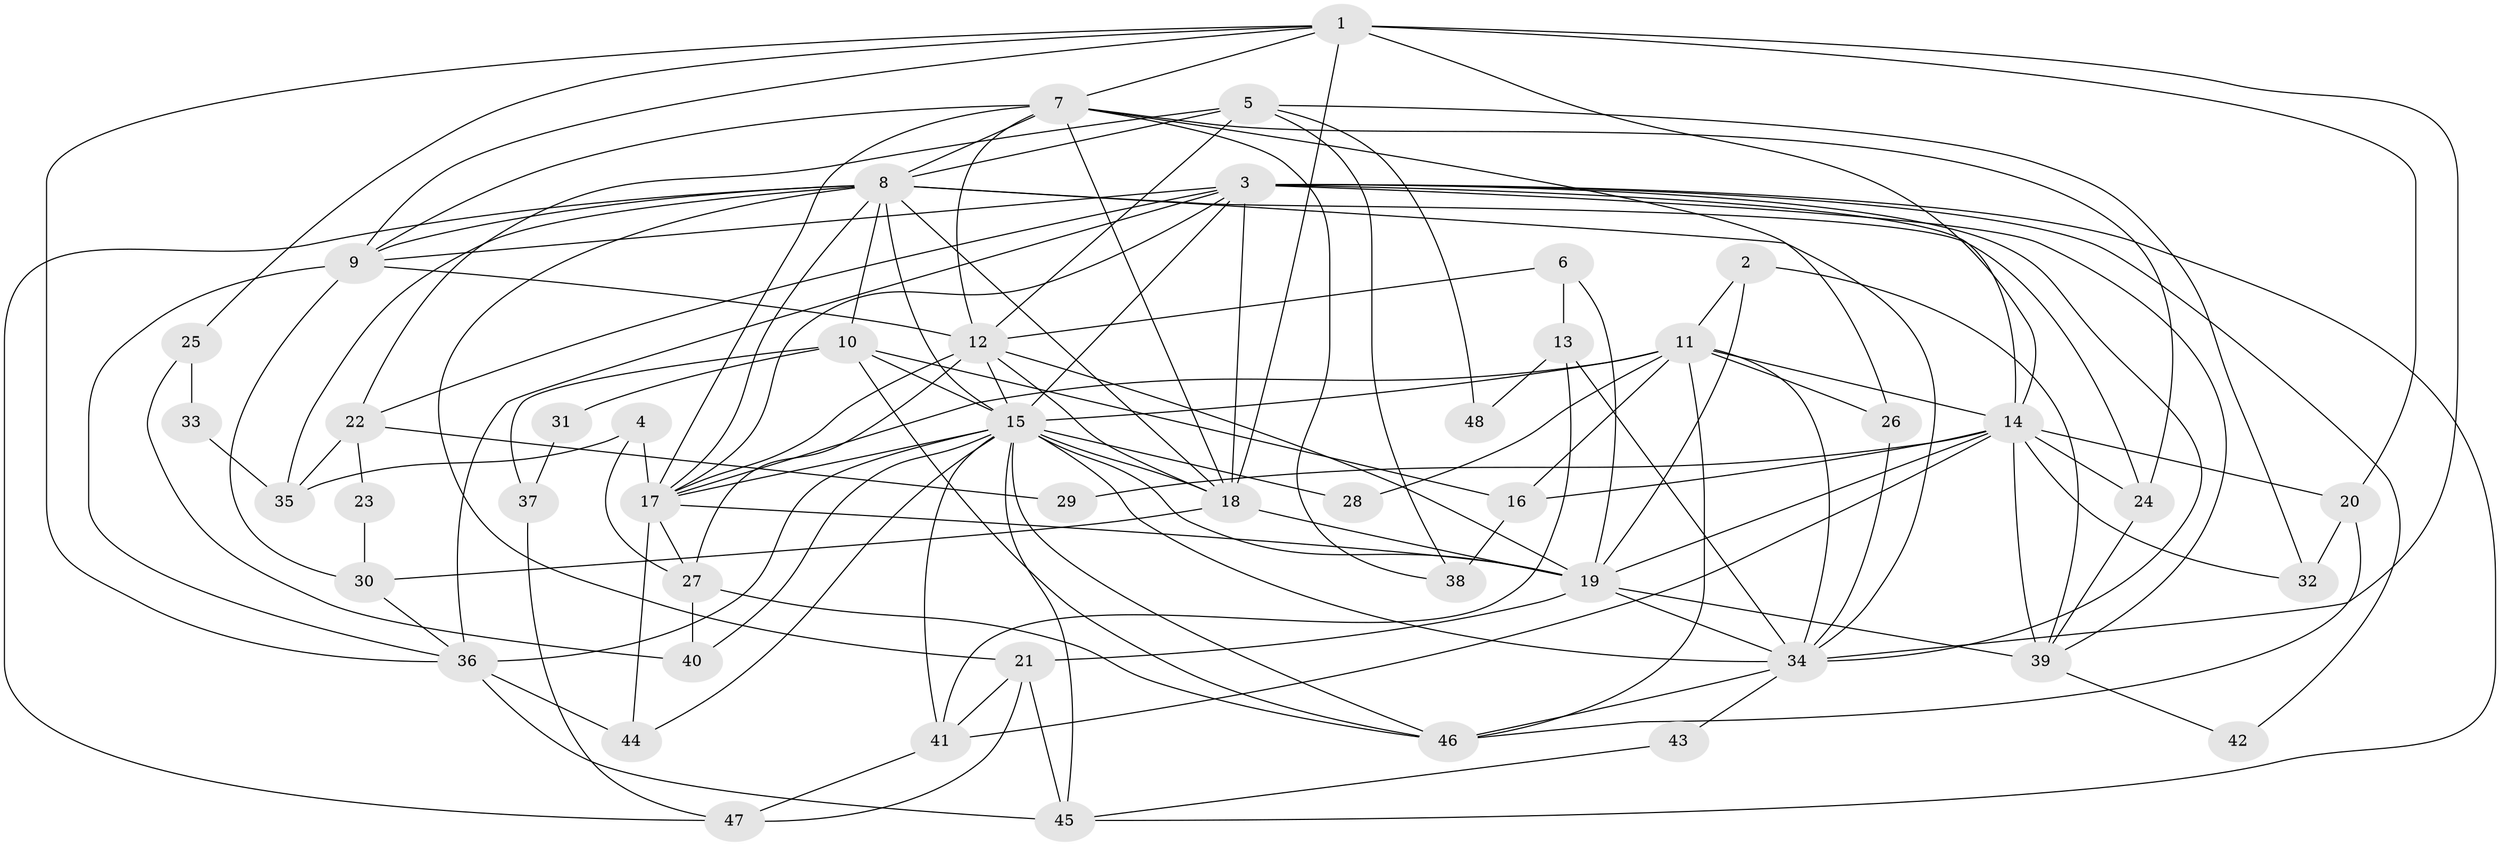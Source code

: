 // original degree distribution, {6: 0.10416666666666667, 5: 0.15625, 4: 0.2708333333333333, 3: 0.3020833333333333, 7: 0.041666666666666664, 8: 0.010416666666666666, 2: 0.11458333333333333}
// Generated by graph-tools (version 1.1) at 2025/35/03/09/25 02:35:57]
// undirected, 48 vertices, 130 edges
graph export_dot {
graph [start="1"]
  node [color=gray90,style=filled];
  1;
  2;
  3;
  4;
  5;
  6;
  7;
  8;
  9;
  10;
  11;
  12;
  13;
  14;
  15;
  16;
  17;
  18;
  19;
  20;
  21;
  22;
  23;
  24;
  25;
  26;
  27;
  28;
  29;
  30;
  31;
  32;
  33;
  34;
  35;
  36;
  37;
  38;
  39;
  40;
  41;
  42;
  43;
  44;
  45;
  46;
  47;
  48;
  1 -- 7 [weight=1.0];
  1 -- 9 [weight=1.0];
  1 -- 14 [weight=1.0];
  1 -- 18 [weight=1.0];
  1 -- 20 [weight=1.0];
  1 -- 25 [weight=1.0];
  1 -- 34 [weight=1.0];
  1 -- 36 [weight=1.0];
  2 -- 11 [weight=1.0];
  2 -- 19 [weight=2.0];
  2 -- 39 [weight=2.0];
  3 -- 9 [weight=1.0];
  3 -- 14 [weight=1.0];
  3 -- 15 [weight=2.0];
  3 -- 17 [weight=1.0];
  3 -- 18 [weight=1.0];
  3 -- 22 [weight=1.0];
  3 -- 34 [weight=1.0];
  3 -- 36 [weight=1.0];
  3 -- 39 [weight=2.0];
  3 -- 42 [weight=1.0];
  3 -- 45 [weight=1.0];
  4 -- 17 [weight=1.0];
  4 -- 27 [weight=1.0];
  4 -- 35 [weight=1.0];
  5 -- 8 [weight=1.0];
  5 -- 12 [weight=1.0];
  5 -- 22 [weight=1.0];
  5 -- 32 [weight=1.0];
  5 -- 38 [weight=1.0];
  5 -- 48 [weight=1.0];
  6 -- 12 [weight=1.0];
  6 -- 13 [weight=1.0];
  6 -- 19 [weight=1.0];
  7 -- 8 [weight=2.0];
  7 -- 9 [weight=1.0];
  7 -- 12 [weight=1.0];
  7 -- 17 [weight=1.0];
  7 -- 18 [weight=1.0];
  7 -- 24 [weight=1.0];
  7 -- 26 [weight=1.0];
  7 -- 38 [weight=1.0];
  8 -- 9 [weight=1.0];
  8 -- 10 [weight=1.0];
  8 -- 15 [weight=1.0];
  8 -- 17 [weight=1.0];
  8 -- 18 [weight=1.0];
  8 -- 21 [weight=1.0];
  8 -- 24 [weight=1.0];
  8 -- 34 [weight=1.0];
  8 -- 35 [weight=1.0];
  8 -- 47 [weight=1.0];
  9 -- 12 [weight=1.0];
  9 -- 30 [weight=1.0];
  9 -- 36 [weight=1.0];
  10 -- 15 [weight=1.0];
  10 -- 16 [weight=1.0];
  10 -- 31 [weight=1.0];
  10 -- 37 [weight=1.0];
  10 -- 46 [weight=1.0];
  11 -- 14 [weight=1.0];
  11 -- 15 [weight=1.0];
  11 -- 16 [weight=1.0];
  11 -- 17 [weight=1.0];
  11 -- 26 [weight=1.0];
  11 -- 28 [weight=1.0];
  11 -- 34 [weight=1.0];
  11 -- 46 [weight=1.0];
  12 -- 15 [weight=1.0];
  12 -- 17 [weight=2.0];
  12 -- 18 [weight=1.0];
  12 -- 19 [weight=1.0];
  12 -- 27 [weight=1.0];
  13 -- 34 [weight=1.0];
  13 -- 41 [weight=1.0];
  13 -- 48 [weight=1.0];
  14 -- 16 [weight=1.0];
  14 -- 19 [weight=1.0];
  14 -- 20 [weight=1.0];
  14 -- 24 [weight=1.0];
  14 -- 29 [weight=1.0];
  14 -- 32 [weight=1.0];
  14 -- 39 [weight=1.0];
  14 -- 41 [weight=1.0];
  15 -- 17 [weight=1.0];
  15 -- 18 [weight=1.0];
  15 -- 19 [weight=1.0];
  15 -- 28 [weight=1.0];
  15 -- 34 [weight=1.0];
  15 -- 36 [weight=1.0];
  15 -- 40 [weight=1.0];
  15 -- 41 [weight=1.0];
  15 -- 44 [weight=1.0];
  15 -- 45 [weight=1.0];
  15 -- 46 [weight=1.0];
  16 -- 38 [weight=1.0];
  17 -- 19 [weight=1.0];
  17 -- 27 [weight=1.0];
  17 -- 44 [weight=1.0];
  18 -- 19 [weight=2.0];
  18 -- 30 [weight=1.0];
  19 -- 21 [weight=2.0];
  19 -- 34 [weight=1.0];
  19 -- 39 [weight=2.0];
  20 -- 32 [weight=1.0];
  20 -- 46 [weight=1.0];
  21 -- 41 [weight=1.0];
  21 -- 45 [weight=1.0];
  21 -- 47 [weight=1.0];
  22 -- 23 [weight=1.0];
  22 -- 29 [weight=1.0];
  22 -- 35 [weight=1.0];
  23 -- 30 [weight=1.0];
  24 -- 39 [weight=1.0];
  25 -- 33 [weight=1.0];
  25 -- 40 [weight=1.0];
  26 -- 34 [weight=1.0];
  27 -- 40 [weight=1.0];
  27 -- 46 [weight=1.0];
  30 -- 36 [weight=1.0];
  31 -- 37 [weight=1.0];
  33 -- 35 [weight=1.0];
  34 -- 43 [weight=1.0];
  34 -- 46 [weight=1.0];
  36 -- 44 [weight=1.0];
  36 -- 45 [weight=2.0];
  37 -- 47 [weight=1.0];
  39 -- 42 [weight=1.0];
  41 -- 47 [weight=1.0];
  43 -- 45 [weight=1.0];
}
